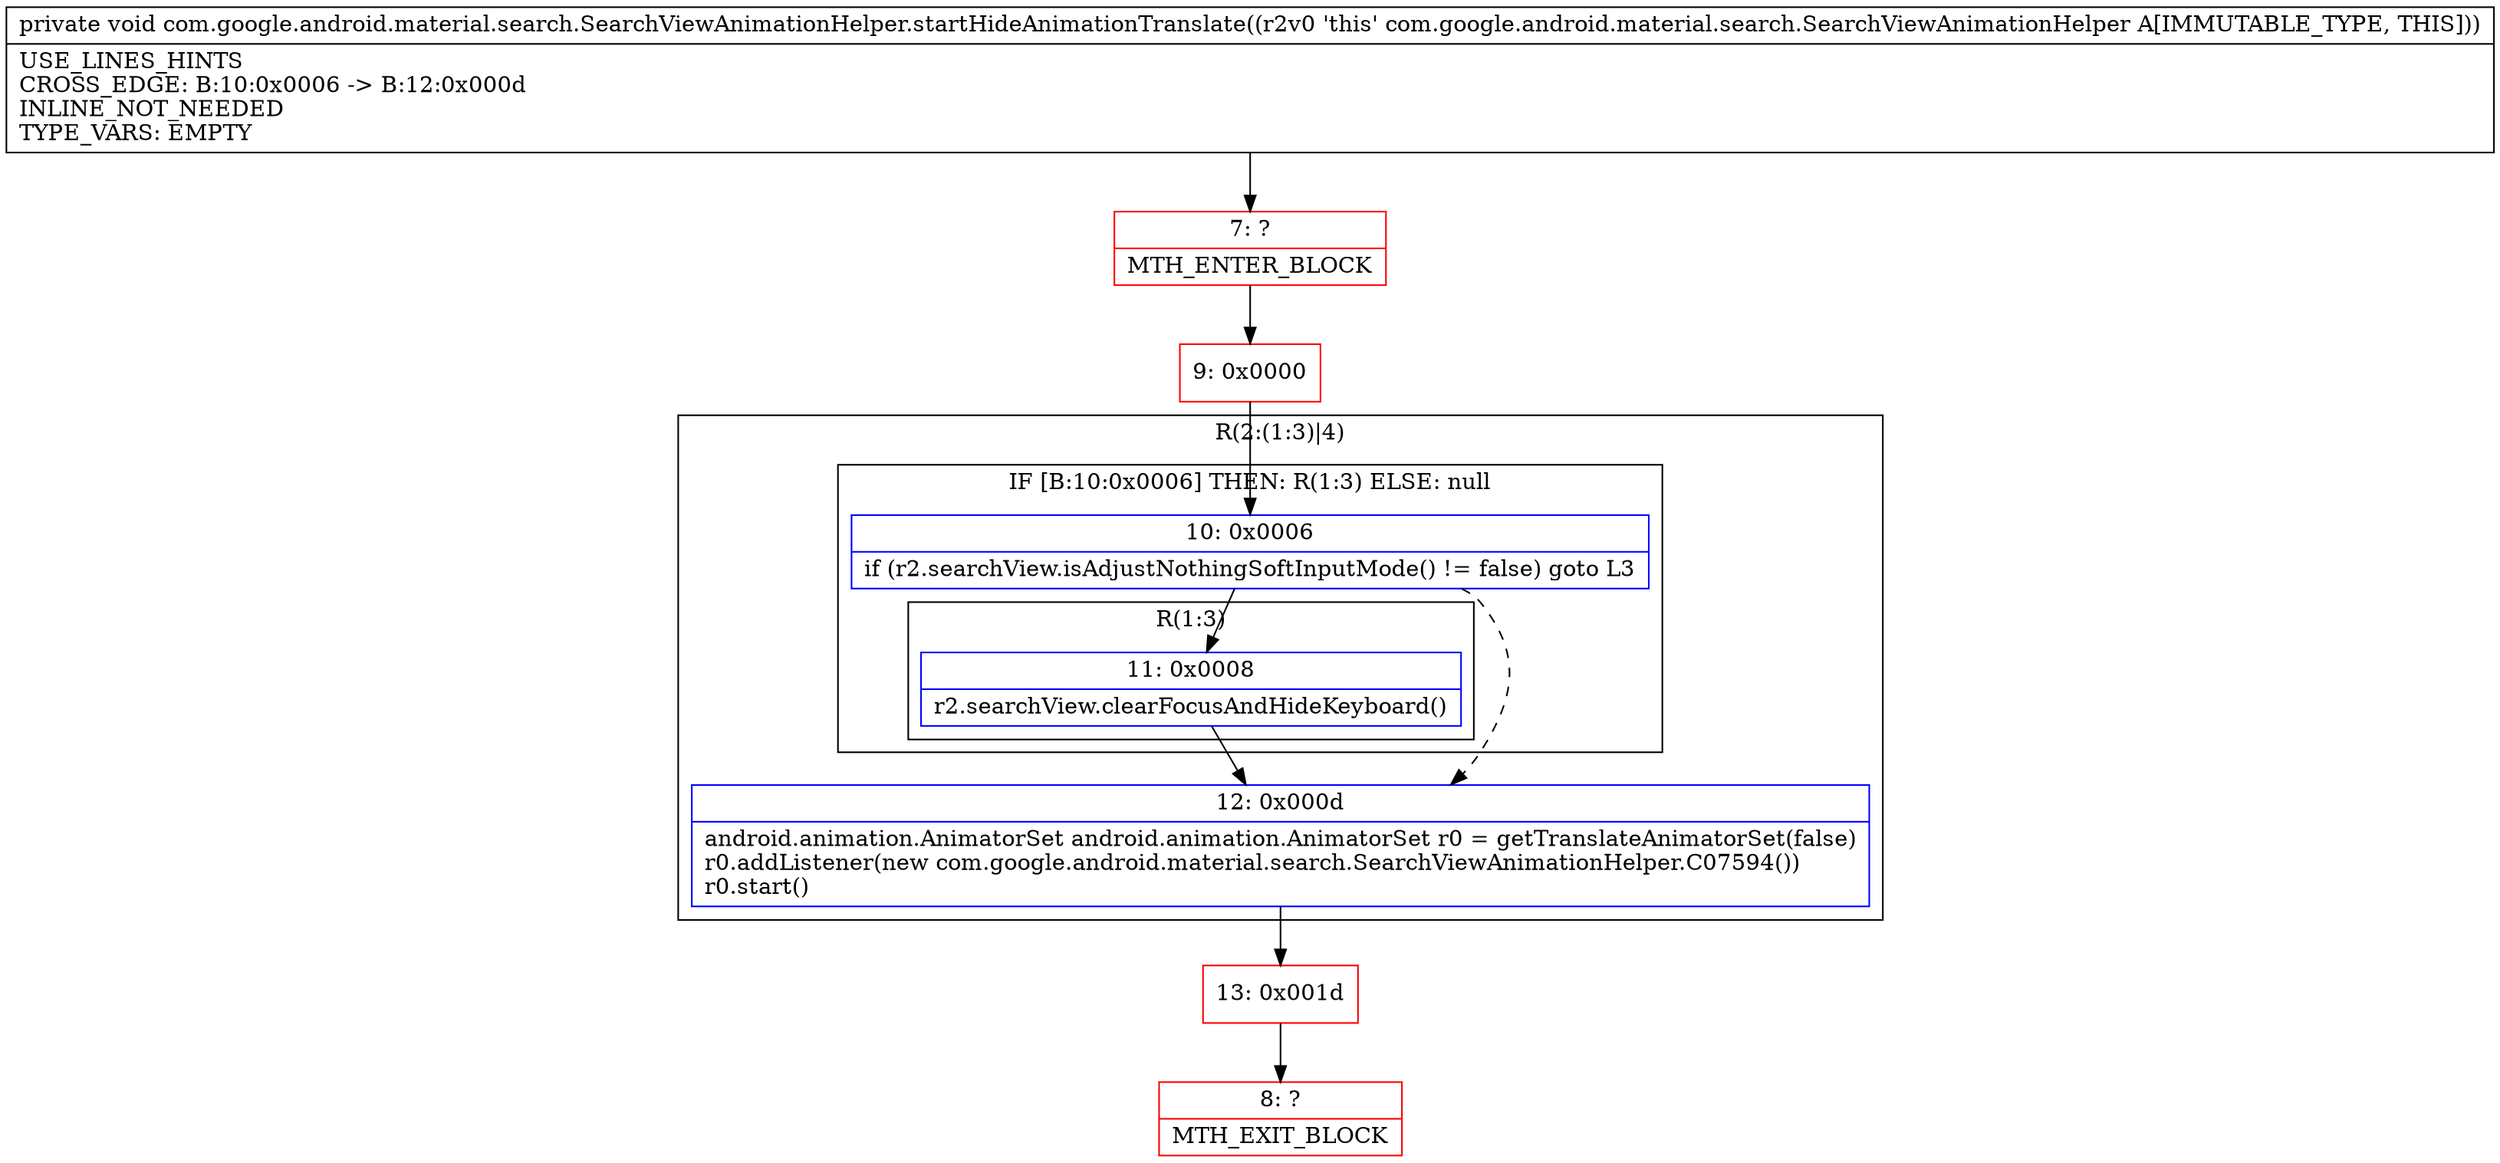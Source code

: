 digraph "CFG forcom.google.android.material.search.SearchViewAnimationHelper.startHideAnimationTranslate()V" {
subgraph cluster_Region_1269769397 {
label = "R(2:(1:3)|4)";
node [shape=record,color=blue];
subgraph cluster_IfRegion_267935733 {
label = "IF [B:10:0x0006] THEN: R(1:3) ELSE: null";
node [shape=record,color=blue];
Node_10 [shape=record,label="{10\:\ 0x0006|if (r2.searchView.isAdjustNothingSoftInputMode() != false) goto L3\l}"];
subgraph cluster_Region_563678380 {
label = "R(1:3)";
node [shape=record,color=blue];
Node_11 [shape=record,label="{11\:\ 0x0008|r2.searchView.clearFocusAndHideKeyboard()\l}"];
}
}
Node_12 [shape=record,label="{12\:\ 0x000d|android.animation.AnimatorSet android.animation.AnimatorSet r0 = getTranslateAnimatorSet(false)\lr0.addListener(new com.google.android.material.search.SearchViewAnimationHelper.C07594())\lr0.start()\l}"];
}
Node_7 [shape=record,color=red,label="{7\:\ ?|MTH_ENTER_BLOCK\l}"];
Node_9 [shape=record,color=red,label="{9\:\ 0x0000}"];
Node_13 [shape=record,color=red,label="{13\:\ 0x001d}"];
Node_8 [shape=record,color=red,label="{8\:\ ?|MTH_EXIT_BLOCK\l}"];
MethodNode[shape=record,label="{private void com.google.android.material.search.SearchViewAnimationHelper.startHideAnimationTranslate((r2v0 'this' com.google.android.material.search.SearchViewAnimationHelper A[IMMUTABLE_TYPE, THIS]))  | USE_LINES_HINTS\lCROSS_EDGE: B:10:0x0006 \-\> B:12:0x000d\lINLINE_NOT_NEEDED\lTYPE_VARS: EMPTY\l}"];
MethodNode -> Node_7;Node_10 -> Node_11;
Node_10 -> Node_12[style=dashed];
Node_11 -> Node_12;
Node_12 -> Node_13;
Node_7 -> Node_9;
Node_9 -> Node_10;
Node_13 -> Node_8;
}

